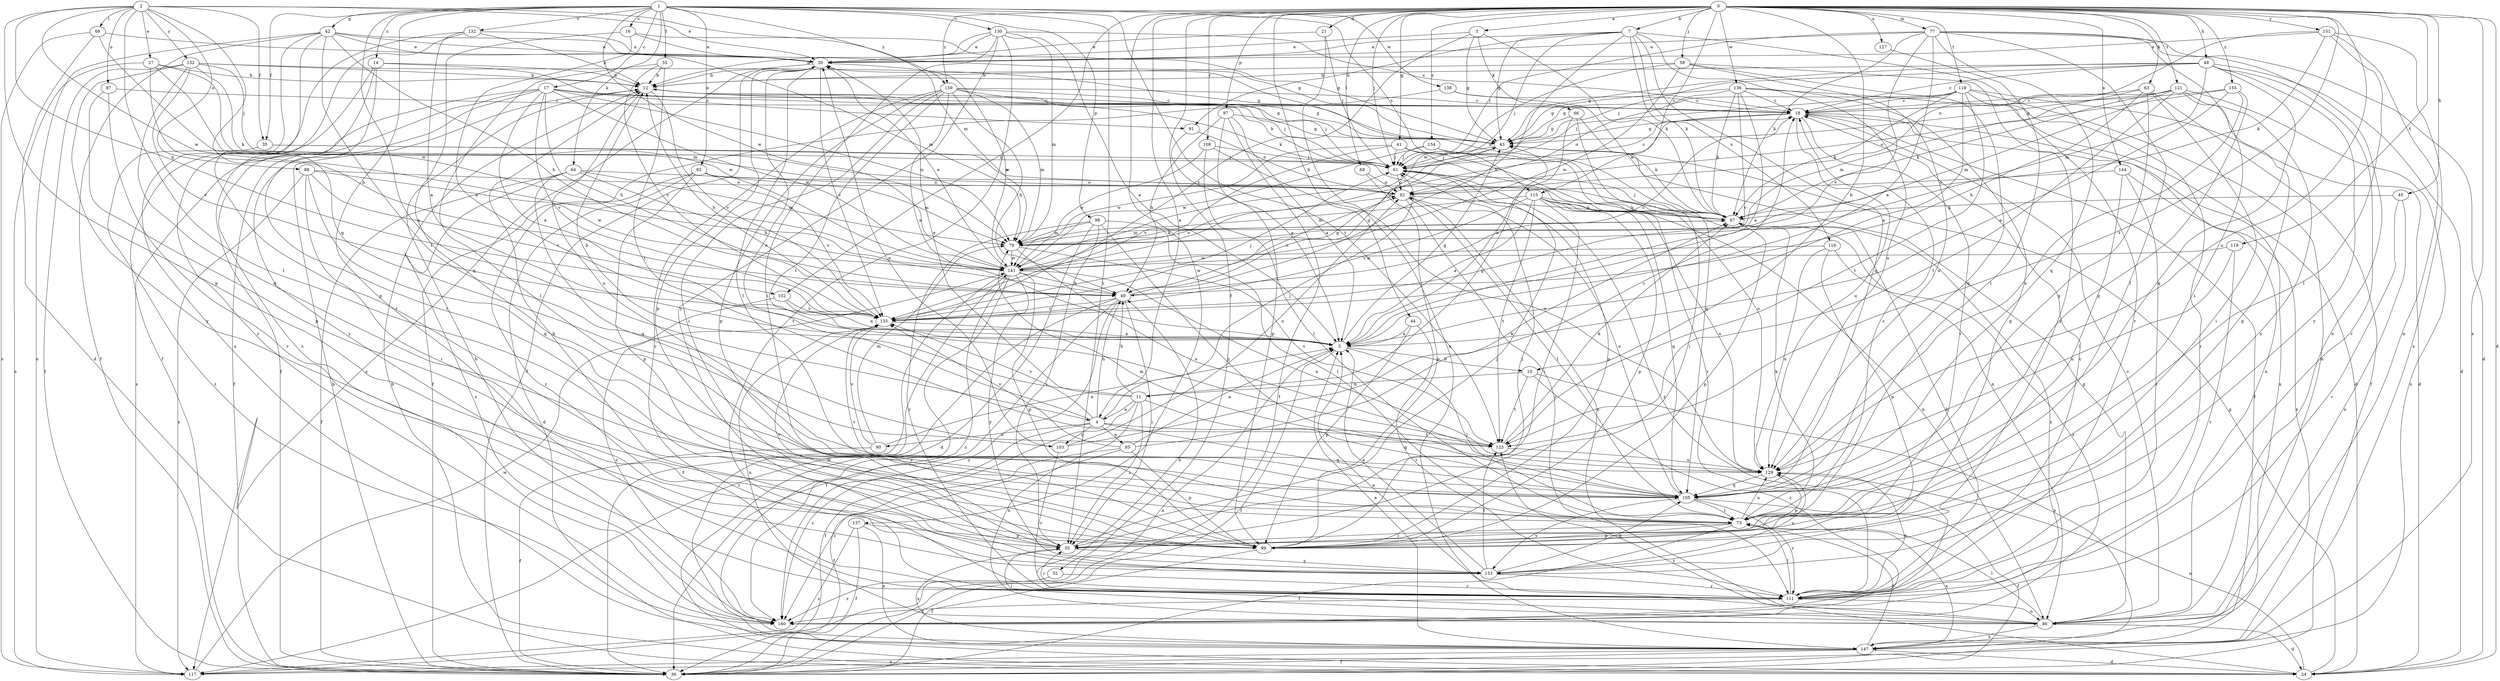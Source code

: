 strict digraph  {
0;
1;
2;
3;
4;
5;
7;
10;
11;
12;
14;
16;
17;
18;
21;
24;
27;
30;
32;
33;
35;
36;
41;
42;
43;
44;
45;
48;
49;
55;
58;
61;
63;
64;
66;
67;
68;
69;
73;
77;
79;
83;
85;
86;
87;
88;
90;
91;
92;
97;
98;
99;
102;
103;
105;
108;
111;
115;
116;
117;
118;
119;
121;
123;
127;
129;
130;
132;
135;
136;
137;
138;
141;
144;
147;
151;
152;
153;
154;
155;
159;
160;
0 -> 3  [label=a];
0 -> 4  [label=a];
0 -> 7  [label=b];
0 -> 10  [label=b];
0 -> 21  [label=d];
0 -> 24  [label=d];
0 -> 32  [label=f];
0 -> 41  [label=g];
0 -> 44  [label=h];
0 -> 45  [label=h];
0 -> 48  [label=h];
0 -> 58  [label=j];
0 -> 61  [label=j];
0 -> 63  [label=k];
0 -> 68  [label=l];
0 -> 77  [label=m];
0 -> 97  [label=p];
0 -> 102  [label=q];
0 -> 108  [label=r];
0 -> 115  [label=s];
0 -> 118  [label=t];
0 -> 119  [label=t];
0 -> 121  [label=t];
0 -> 123  [label=t];
0 -> 127  [label=u];
0 -> 129  [label=u];
0 -> 136  [label=w];
0 -> 137  [label=w];
0 -> 144  [label=x];
0 -> 147  [label=x];
0 -> 151  [label=y];
0 -> 154  [label=z];
0 -> 155  [label=z];
0 -> 159  [label=z];
1 -> 4  [label=a];
1 -> 14  [label=c];
1 -> 16  [label=c];
1 -> 17  [label=c];
1 -> 33  [label=f];
1 -> 35  [label=f];
1 -> 42  [label=g];
1 -> 55  [label=i];
1 -> 64  [label=k];
1 -> 79  [label=m];
1 -> 83  [label=n];
1 -> 98  [label=p];
1 -> 111  [label=r];
1 -> 115  [label=s];
1 -> 123  [label=t];
1 -> 130  [label=v];
1 -> 132  [label=v];
1 -> 138  [label=w];
1 -> 141  [label=w];
2 -> 27  [label=e];
2 -> 30  [label=e];
2 -> 35  [label=f];
2 -> 69  [label=l];
2 -> 73  [label=l];
2 -> 87  [label=o];
2 -> 88  [label=o];
2 -> 99  [label=p];
2 -> 102  [label=q];
2 -> 103  [label=q];
2 -> 141  [label=w];
2 -> 152  [label=y];
2 -> 159  [label=z];
3 -> 30  [label=e];
3 -> 43  [label=g];
3 -> 66  [label=k];
3 -> 67  [label=k];
3 -> 135  [label=v];
4 -> 30  [label=e];
4 -> 49  [label=h];
4 -> 61  [label=j];
4 -> 85  [label=n];
4 -> 90  [label=o];
4 -> 103  [label=q];
4 -> 105  [label=q];
4 -> 123  [label=t];
4 -> 135  [label=v];
4 -> 160  [label=z];
5 -> 10  [label=b];
5 -> 36  [label=f];
5 -> 43  [label=g];
5 -> 73  [label=l];
7 -> 30  [label=e];
7 -> 43  [label=g];
7 -> 49  [label=h];
7 -> 67  [label=k];
7 -> 91  [label=o];
7 -> 105  [label=q];
7 -> 111  [label=r];
7 -> 116  [label=s];
7 -> 129  [label=u];
7 -> 141  [label=w];
10 -> 11  [label=b];
10 -> 123  [label=t];
10 -> 147  [label=x];
10 -> 160  [label=z];
11 -> 4  [label=a];
11 -> 12  [label=b];
11 -> 30  [label=e];
11 -> 36  [label=f];
11 -> 43  [label=g];
11 -> 49  [label=h];
11 -> 55  [label=i];
11 -> 86  [label=n];
11 -> 105  [label=q];
12 -> 18  [label=c];
12 -> 43  [label=g];
12 -> 61  [label=j];
12 -> 129  [label=u];
12 -> 135  [label=v];
14 -> 12  [label=b];
14 -> 36  [label=f];
14 -> 55  [label=i];
14 -> 67  [label=k];
14 -> 160  [label=z];
16 -> 5  [label=a];
16 -> 30  [label=e];
16 -> 43  [label=g];
16 -> 105  [label=q];
17 -> 5  [label=a];
17 -> 18  [label=c];
17 -> 36  [label=f];
17 -> 49  [label=h];
17 -> 79  [label=m];
17 -> 91  [label=o];
17 -> 117  [label=s];
17 -> 135  [label=v];
17 -> 141  [label=w];
17 -> 153  [label=y];
18 -> 36  [label=f];
18 -> 43  [label=g];
18 -> 55  [label=i];
18 -> 86  [label=n];
18 -> 129  [label=u];
18 -> 141  [label=w];
18 -> 147  [label=x];
21 -> 30  [label=e];
21 -> 61  [label=j];
21 -> 147  [label=x];
24 -> 12  [label=b];
24 -> 43  [label=g];
24 -> 123  [label=t];
24 -> 129  [label=u];
27 -> 12  [label=b];
27 -> 49  [label=h];
27 -> 79  [label=m];
27 -> 117  [label=s];
27 -> 141  [label=w];
30 -> 12  [label=b];
30 -> 36  [label=f];
30 -> 67  [label=k];
30 -> 73  [label=l];
30 -> 99  [label=p];
30 -> 117  [label=s];
30 -> 135  [label=v];
30 -> 141  [label=w];
32 -> 111  [label=r];
32 -> 160  [label=z];
33 -> 12  [label=b];
33 -> 73  [label=l];
33 -> 123  [label=t];
33 -> 135  [label=v];
35 -> 61  [label=j];
35 -> 92  [label=o];
35 -> 160  [label=z];
36 -> 12  [label=b];
41 -> 61  [label=j];
41 -> 111  [label=r];
41 -> 129  [label=u];
41 -> 135  [label=v];
41 -> 141  [label=w];
42 -> 30  [label=e];
42 -> 36  [label=f];
42 -> 43  [label=g];
42 -> 49  [label=h];
42 -> 79  [label=m];
42 -> 99  [label=p];
42 -> 117  [label=s];
42 -> 123  [label=t];
42 -> 147  [label=x];
43 -> 61  [label=j];
44 -> 5  [label=a];
44 -> 99  [label=p];
44 -> 111  [label=r];
45 -> 67  [label=k];
45 -> 86  [label=n];
45 -> 111  [label=r];
48 -> 12  [label=b];
48 -> 18  [label=c];
48 -> 24  [label=d];
48 -> 43  [label=g];
48 -> 61  [label=j];
48 -> 79  [label=m];
48 -> 105  [label=q];
48 -> 111  [label=r];
48 -> 153  [label=y];
49 -> 18  [label=c];
49 -> 36  [label=f];
49 -> 43  [label=g];
49 -> 55  [label=i];
49 -> 92  [label=o];
49 -> 117  [label=s];
49 -> 135  [label=v];
49 -> 160  [label=z];
55 -> 61  [label=j];
55 -> 135  [label=v];
55 -> 147  [label=x];
55 -> 153  [label=y];
58 -> 12  [label=b];
58 -> 61  [label=j];
58 -> 105  [label=q];
58 -> 129  [label=u];
58 -> 141  [label=w];
58 -> 153  [label=y];
61 -> 12  [label=b];
61 -> 18  [label=c];
61 -> 92  [label=o];
61 -> 99  [label=p];
61 -> 160  [label=z];
63 -> 18  [label=c];
63 -> 36  [label=f];
63 -> 49  [label=h];
63 -> 55  [label=i];
63 -> 79  [label=m];
63 -> 105  [label=q];
64 -> 36  [label=f];
64 -> 49  [label=h];
64 -> 79  [label=m];
64 -> 92  [label=o];
64 -> 105  [label=q];
64 -> 160  [label=z];
66 -> 5  [label=a];
66 -> 43  [label=g];
66 -> 67  [label=k];
66 -> 105  [label=q];
67 -> 61  [label=j];
67 -> 79  [label=m];
67 -> 99  [label=p];
67 -> 160  [label=z];
68 -> 92  [label=o];
68 -> 99  [label=p];
69 -> 24  [label=d];
69 -> 30  [label=e];
69 -> 117  [label=s];
69 -> 141  [label=w];
73 -> 18  [label=c];
73 -> 36  [label=f];
73 -> 55  [label=i];
73 -> 67  [label=k];
73 -> 99  [label=p];
73 -> 129  [label=u];
73 -> 135  [label=v];
73 -> 147  [label=x];
77 -> 5  [label=a];
77 -> 24  [label=d];
77 -> 30  [label=e];
77 -> 55  [label=i];
77 -> 61  [label=j];
77 -> 67  [label=k];
77 -> 73  [label=l];
77 -> 86  [label=n];
77 -> 105  [label=q];
77 -> 135  [label=v];
79 -> 67  [label=k];
79 -> 123  [label=t];
79 -> 129  [label=u];
79 -> 141  [label=w];
83 -> 24  [label=d];
83 -> 79  [label=m];
83 -> 92  [label=o];
83 -> 99  [label=p];
83 -> 111  [label=r];
83 -> 135  [label=v];
85 -> 5  [label=a];
85 -> 36  [label=f];
85 -> 67  [label=k];
85 -> 99  [label=p];
85 -> 135  [label=v];
85 -> 160  [label=z];
86 -> 5  [label=a];
86 -> 18  [label=c];
86 -> 24  [label=d];
86 -> 43  [label=g];
86 -> 49  [label=h];
86 -> 55  [label=i];
86 -> 73  [label=l];
86 -> 92  [label=o];
86 -> 147  [label=x];
87 -> 18  [label=c];
87 -> 99  [label=p];
87 -> 111  [label=r];
88 -> 55  [label=i];
88 -> 92  [label=o];
88 -> 105  [label=q];
88 -> 117  [label=s];
88 -> 135  [label=v];
88 -> 141  [label=w];
90 -> 5  [label=a];
90 -> 36  [label=f];
90 -> 79  [label=m];
90 -> 135  [label=v];
91 -> 5  [label=a];
91 -> 92  [label=o];
92 -> 67  [label=k];
92 -> 73  [label=l];
92 -> 111  [label=r];
97 -> 5  [label=a];
97 -> 36  [label=f];
97 -> 43  [label=g];
97 -> 49  [label=h];
97 -> 99  [label=p];
98 -> 24  [label=d];
98 -> 55  [label=i];
98 -> 73  [label=l];
98 -> 79  [label=m];
98 -> 105  [label=q];
98 -> 111  [label=r];
99 -> 36  [label=f];
99 -> 61  [label=j];
102 -> 5  [label=a];
102 -> 135  [label=v];
102 -> 160  [label=z];
103 -> 18  [label=c];
103 -> 30  [label=e];
103 -> 92  [label=o];
103 -> 111  [label=r];
105 -> 36  [label=f];
105 -> 73  [label=l];
105 -> 79  [label=m];
105 -> 92  [label=o];
105 -> 111  [label=r];
105 -> 153  [label=y];
108 -> 61  [label=j];
108 -> 73  [label=l];
108 -> 129  [label=u];
108 -> 141  [label=w];
111 -> 18  [label=c];
111 -> 55  [label=i];
111 -> 67  [label=k];
111 -> 73  [label=l];
111 -> 86  [label=n];
111 -> 129  [label=u];
111 -> 160  [label=z];
115 -> 5  [label=a];
115 -> 55  [label=i];
115 -> 67  [label=k];
115 -> 79  [label=m];
115 -> 86  [label=n];
115 -> 99  [label=p];
115 -> 105  [label=q];
115 -> 123  [label=t];
115 -> 129  [label=u];
115 -> 135  [label=v];
116 -> 99  [label=p];
116 -> 129  [label=u];
116 -> 141  [label=w];
116 -> 160  [label=z];
117 -> 5  [label=a];
117 -> 141  [label=w];
118 -> 5  [label=a];
118 -> 18  [label=c];
118 -> 24  [label=d];
118 -> 43  [label=g];
118 -> 61  [label=j];
118 -> 67  [label=k];
118 -> 86  [label=n];
118 -> 111  [label=r];
118 -> 123  [label=t];
119 -> 111  [label=r];
119 -> 129  [label=u];
119 -> 141  [label=w];
121 -> 18  [label=c];
121 -> 43  [label=g];
121 -> 67  [label=k];
121 -> 79  [label=m];
121 -> 99  [label=p];
121 -> 117  [label=s];
121 -> 123  [label=t];
121 -> 153  [label=y];
123 -> 67  [label=k];
123 -> 129  [label=u];
127 -> 73  [label=l];
129 -> 99  [label=p];
129 -> 105  [label=q];
130 -> 5  [label=a];
130 -> 12  [label=b];
130 -> 18  [label=c];
130 -> 30  [label=e];
130 -> 55  [label=i];
130 -> 79  [label=m];
130 -> 111  [label=r];
130 -> 153  [label=y];
132 -> 5  [label=a];
132 -> 12  [label=b];
132 -> 30  [label=e];
132 -> 36  [label=f];
132 -> 160  [label=z];
135 -> 5  [label=a];
135 -> 12  [label=b];
135 -> 43  [label=g];
135 -> 61  [label=j];
135 -> 86  [label=n];
136 -> 5  [label=a];
136 -> 18  [label=c];
136 -> 24  [label=d];
136 -> 43  [label=g];
136 -> 67  [label=k];
136 -> 92  [label=o];
136 -> 99  [label=p];
136 -> 135  [label=v];
137 -> 36  [label=f];
137 -> 99  [label=p];
137 -> 117  [label=s];
137 -> 147  [label=x];
138 -> 18  [label=c];
138 -> 36  [label=f];
138 -> 67  [label=k];
141 -> 30  [label=e];
141 -> 36  [label=f];
141 -> 49  [label=h];
141 -> 92  [label=o];
141 -> 99  [label=p];
141 -> 129  [label=u];
141 -> 147  [label=x];
141 -> 153  [label=y];
141 -> 160  [label=z];
144 -> 73  [label=l];
144 -> 92  [label=o];
144 -> 111  [label=r];
144 -> 147  [label=x];
147 -> 5  [label=a];
147 -> 24  [label=d];
147 -> 36  [label=f];
147 -> 73  [label=l];
147 -> 117  [label=s];
147 -> 141  [label=w];
151 -> 30  [label=e];
151 -> 67  [label=k];
151 -> 73  [label=l];
151 -> 86  [label=n];
151 -> 92  [label=o];
151 -> 147  [label=x];
152 -> 12  [label=b];
152 -> 36  [label=f];
152 -> 43  [label=g];
152 -> 61  [label=j];
152 -> 67  [label=k];
152 -> 105  [label=q];
152 -> 135  [label=v];
152 -> 153  [label=y];
153 -> 5  [label=a];
153 -> 12  [label=b];
153 -> 105  [label=q];
153 -> 111  [label=r];
153 -> 123  [label=t];
153 -> 129  [label=u];
154 -> 55  [label=i];
154 -> 61  [label=j];
154 -> 86  [label=n];
154 -> 141  [label=w];
155 -> 5  [label=a];
155 -> 18  [label=c];
155 -> 92  [label=o];
155 -> 105  [label=q];
155 -> 129  [label=u];
159 -> 5  [label=a];
159 -> 18  [label=c];
159 -> 43  [label=g];
159 -> 49  [label=h];
159 -> 55  [label=i];
159 -> 61  [label=j];
159 -> 79  [label=m];
159 -> 99  [label=p];
159 -> 111  [label=r];
159 -> 123  [label=t];
160 -> 12  [label=b];
}
